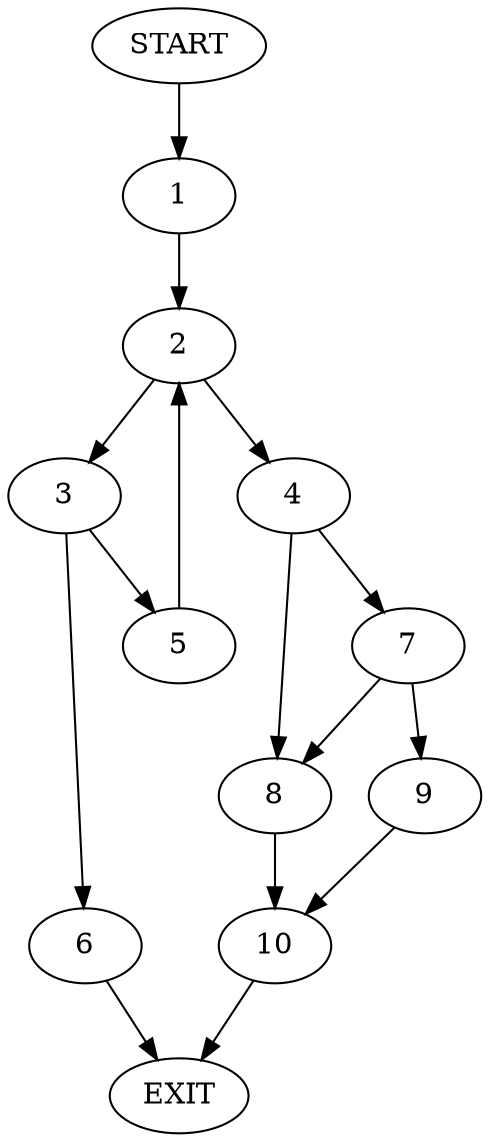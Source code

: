 digraph {
0 [label="START"]
11 [label="EXIT"]
0 -> 1
1 -> 2
2 -> 3
2 -> 4
3 -> 5
3 -> 6
4 -> 7
4 -> 8
5 -> 2
6 -> 11
7 -> 9
7 -> 8
8 -> 10
9 -> 10
10 -> 11
}
